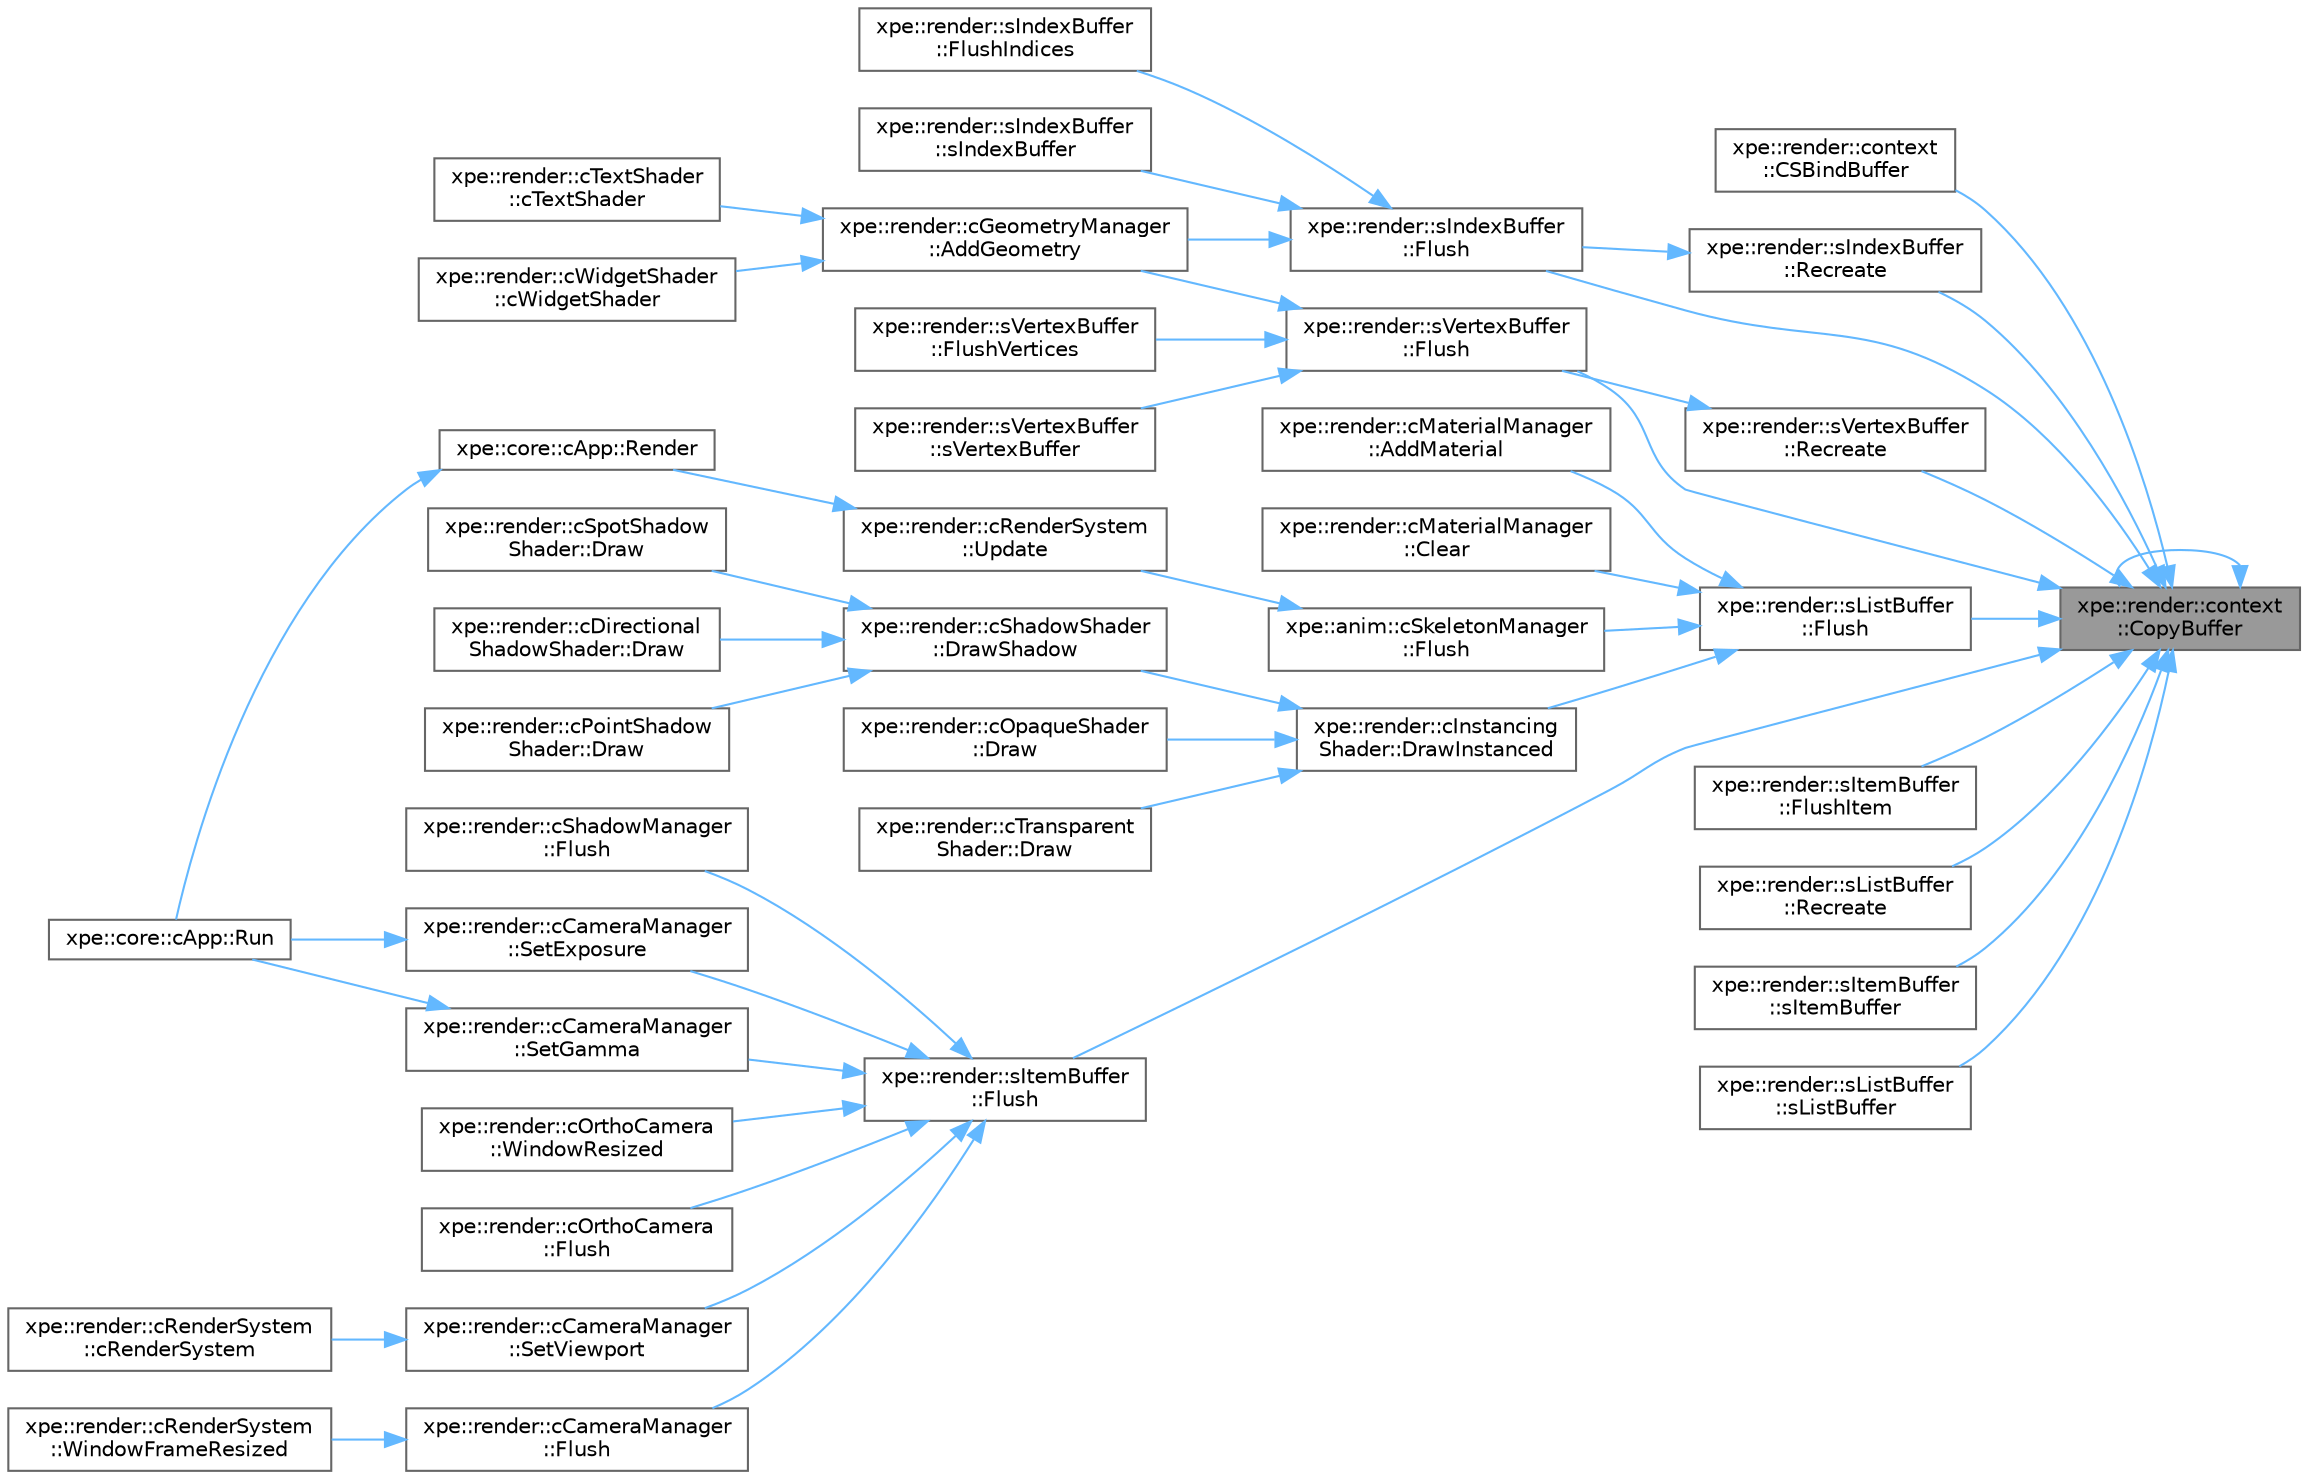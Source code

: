 digraph "xpe::render::context::CopyBuffer"
{
 // LATEX_PDF_SIZE
  bgcolor="transparent";
  edge [fontname=Helvetica,fontsize=10,labelfontname=Helvetica,labelfontsize=10];
  node [fontname=Helvetica,fontsize=10,shape=box,height=0.2,width=0.4];
  rankdir="RL";
  Node1 [id="Node000001",label="xpe::render::context\l::CopyBuffer",height=0.2,width=0.4,color="gray40", fillcolor="grey60", style="filled", fontcolor="black",tooltip=" "];
  Node1 -> Node1 [id="edge139_Node000001_Node000001",dir="back",color="steelblue1",style="solid",tooltip=" "];
  Node1 -> Node2 [id="edge140_Node000001_Node000002",dir="back",color="steelblue1",style="solid",tooltip=" "];
  Node2 [id="Node000002",label="xpe::render::context\l::CSBindBuffer",height=0.2,width=0.4,color="grey40", fillcolor="white", style="filled",URL="$namespacexpe_1_1render_1_1context.html#a82d8f65416b6f460b4f3307bd0a88fe5",tooltip=" "];
  Node1 -> Node3 [id="edge141_Node000001_Node000003",dir="back",color="steelblue1",style="solid",tooltip=" "];
  Node3 [id="Node000003",label="xpe::render::sIndexBuffer\l::Flush",height=0.2,width=0.4,color="grey40", fillcolor="white", style="filled",URL="$structxpe_1_1render_1_1s_index_buffer.html#aaa6c6f473ab50ee10652c85dd2bbfdb0",tooltip=" "];
  Node3 -> Node4 [id="edge142_Node000003_Node000004",dir="back",color="steelblue1",style="solid",tooltip=" "];
  Node4 [id="Node000004",label="xpe::render::cGeometryManager\l::AddGeometry",height=0.2,width=0.4,color="grey40", fillcolor="white", style="filled",URL="$classxpe_1_1render_1_1c_geometry_manager.html#afcab89931d34518de9c76ff962e6a5b9",tooltip=" "];
  Node4 -> Node5 [id="edge143_Node000004_Node000005",dir="back",color="steelblue1",style="solid",tooltip=" "];
  Node5 [id="Node000005",label="xpe::render::cTextShader\l::cTextShader",height=0.2,width=0.4,color="grey40", fillcolor="white", style="filled",URL="$classxpe_1_1render_1_1c_text_shader.html#ad8b58ce40667013c62bc85cb9ae913fa",tooltip=" "];
  Node4 -> Node6 [id="edge144_Node000004_Node000006",dir="back",color="steelblue1",style="solid",tooltip=" "];
  Node6 [id="Node000006",label="xpe::render::cWidgetShader\l::cWidgetShader",height=0.2,width=0.4,color="grey40", fillcolor="white", style="filled",URL="$classxpe_1_1render_1_1c_widget_shader.html#ac6d0a01c7e25a93a16e38d9642dfe0f2",tooltip=" "];
  Node3 -> Node7 [id="edge145_Node000003_Node000007",dir="back",color="steelblue1",style="solid",tooltip=" "];
  Node7 [id="Node000007",label="xpe::render::sIndexBuffer\l::FlushIndices",height=0.2,width=0.4,color="grey40", fillcolor="white", style="filled",URL="$structxpe_1_1render_1_1s_index_buffer.html#acc175b9bdf4157e6ae6846cd2caf7f1b",tooltip=" "];
  Node3 -> Node8 [id="edge146_Node000003_Node000008",dir="back",color="steelblue1",style="solid",tooltip=" "];
  Node8 [id="Node000008",label="xpe::render::sIndexBuffer\l::sIndexBuffer",height=0.2,width=0.4,color="grey40", fillcolor="white", style="filled",URL="$structxpe_1_1render_1_1s_index_buffer.html#ad43fb895491bda4ae6933f87c41a4793",tooltip=" "];
  Node1 -> Node9 [id="edge147_Node000001_Node000009",dir="back",color="steelblue1",style="solid",tooltip=" "];
  Node9 [id="Node000009",label="xpe::render::sVertexBuffer\l::Flush",height=0.2,width=0.4,color="grey40", fillcolor="white", style="filled",URL="$structxpe_1_1render_1_1s_vertex_buffer.html#a896c35b36d1987189db78fbca0a81a19",tooltip=" "];
  Node9 -> Node4 [id="edge148_Node000009_Node000004",dir="back",color="steelblue1",style="solid",tooltip=" "];
  Node9 -> Node10 [id="edge149_Node000009_Node000010",dir="back",color="steelblue1",style="solid",tooltip=" "];
  Node10 [id="Node000010",label="xpe::render::sVertexBuffer\l::FlushVertices",height=0.2,width=0.4,color="grey40", fillcolor="white", style="filled",URL="$structxpe_1_1render_1_1s_vertex_buffer.html#aa4f339fcf483993cf3f770ac2ca58044",tooltip=" "];
  Node9 -> Node11 [id="edge150_Node000009_Node000011",dir="back",color="steelblue1",style="solid",tooltip=" "];
  Node11 [id="Node000011",label="xpe::render::sVertexBuffer\l::sVertexBuffer",height=0.2,width=0.4,color="grey40", fillcolor="white", style="filled",URL="$structxpe_1_1render_1_1s_vertex_buffer.html#aeba0348f9a7328e3b6d9711dd4a6b5b2",tooltip=" "];
  Node1 -> Node12 [id="edge151_Node000001_Node000012",dir="back",color="steelblue1",style="solid",tooltip=" "];
  Node12 [id="Node000012",label="xpe::render::sItemBuffer\l::Flush",height=0.2,width=0.4,color="grey40", fillcolor="white", style="filled",URL="$structxpe_1_1render_1_1s_item_buffer.html#a36748548161b72588ad888d58a2aa163",tooltip=" "];
  Node12 -> Node13 [id="edge152_Node000012_Node000013",dir="back",color="steelblue1",style="solid",tooltip=" "];
  Node13 [id="Node000013",label="xpe::render::cOrthoCamera\l::Flush",height=0.2,width=0.4,color="grey40", fillcolor="white", style="filled",URL="$classxpe_1_1render_1_1c_ortho_camera.html#a03d4d16733c86e076d05d0b548ab05aa",tooltip=" "];
  Node12 -> Node14 [id="edge153_Node000012_Node000014",dir="back",color="steelblue1",style="solid",tooltip=" "];
  Node14 [id="Node000014",label="xpe::render::cCameraManager\l::Flush",height=0.2,width=0.4,color="grey40", fillcolor="white", style="filled",URL="$classxpe_1_1render_1_1c_camera_manager.html#af424d0046e0de26200627a11e1051303",tooltip=" "];
  Node14 -> Node15 [id="edge154_Node000014_Node000015",dir="back",color="steelblue1",style="solid",tooltip=" "];
  Node15 [id="Node000015",label="xpe::render::cRenderSystem\l::WindowFrameResized",height=0.2,width=0.4,color="grey40", fillcolor="white", style="filled",URL="$classxpe_1_1render_1_1c_render_system.html#a7b60a7e2b3cfc9089bfda515a12f7984",tooltip=" "];
  Node12 -> Node16 [id="edge155_Node000012_Node000016",dir="back",color="steelblue1",style="solid",tooltip=" "];
  Node16 [id="Node000016",label="xpe::render::cShadowManager\l::Flush",height=0.2,width=0.4,color="grey40", fillcolor="white", style="filled",URL="$classxpe_1_1render_1_1c_shadow_manager.html#afbb2abf517384579c57f20d6feb29add",tooltip=" "];
  Node12 -> Node17 [id="edge156_Node000012_Node000017",dir="back",color="steelblue1",style="solid",tooltip=" "];
  Node17 [id="Node000017",label="xpe::render::cCameraManager\l::SetExposure",height=0.2,width=0.4,color="grey40", fillcolor="white", style="filled",URL="$classxpe_1_1render_1_1c_camera_manager.html#aba0502682c716b06e9b0b8e69bb18878",tooltip=" "];
  Node17 -> Node18 [id="edge157_Node000017_Node000018",dir="back",color="steelblue1",style="solid",tooltip=" "];
  Node18 [id="Node000018",label="xpe::core::cApp::Run",height=0.2,width=0.4,color="grey40", fillcolor="white", style="filled",URL="$classxpe_1_1core_1_1c_app.html#adf244904fa58277fe265be994ae664fc",tooltip=" "];
  Node12 -> Node19 [id="edge158_Node000012_Node000019",dir="back",color="steelblue1",style="solid",tooltip=" "];
  Node19 [id="Node000019",label="xpe::render::cCameraManager\l::SetGamma",height=0.2,width=0.4,color="grey40", fillcolor="white", style="filled",URL="$classxpe_1_1render_1_1c_camera_manager.html#ac36b65d33a2ff4f2624492b3733fab11",tooltip=" "];
  Node19 -> Node18 [id="edge159_Node000019_Node000018",dir="back",color="steelblue1",style="solid",tooltip=" "];
  Node12 -> Node20 [id="edge160_Node000012_Node000020",dir="back",color="steelblue1",style="solid",tooltip=" "];
  Node20 [id="Node000020",label="xpe::render::cCameraManager\l::SetViewport",height=0.2,width=0.4,color="grey40", fillcolor="white", style="filled",URL="$classxpe_1_1render_1_1c_camera_manager.html#a9c0c4c39c990785bf9a1872668e034d4",tooltip=" "];
  Node20 -> Node21 [id="edge161_Node000020_Node000021",dir="back",color="steelblue1",style="solid",tooltip=" "];
  Node21 [id="Node000021",label="xpe::render::cRenderSystem\l::cRenderSystem",height=0.2,width=0.4,color="grey40", fillcolor="white", style="filled",URL="$classxpe_1_1render_1_1c_render_system.html#abcbdfa25ef1687e44c642a2dd04e4762",tooltip=" "];
  Node12 -> Node22 [id="edge162_Node000012_Node000022",dir="back",color="steelblue1",style="solid",tooltip=" "];
  Node22 [id="Node000022",label="xpe::render::cOrthoCamera\l::WindowResized",height=0.2,width=0.4,color="grey40", fillcolor="white", style="filled",URL="$classxpe_1_1render_1_1c_ortho_camera.html#af4132b8507b0868ae09a75ea93fab69e",tooltip=" "];
  Node1 -> Node23 [id="edge163_Node000001_Node000023",dir="back",color="steelblue1",style="solid",tooltip=" "];
  Node23 [id="Node000023",label="xpe::render::sListBuffer\l::Flush",height=0.2,width=0.4,color="grey40", fillcolor="white", style="filled",URL="$classxpe_1_1render_1_1s_list_buffer.html#ad9de1835e029836261d585eec95bedd5",tooltip=" "];
  Node23 -> Node24 [id="edge164_Node000023_Node000024",dir="back",color="steelblue1",style="solid",tooltip=" "];
  Node24 [id="Node000024",label="xpe::render::cMaterialManager\l::AddMaterial",height=0.2,width=0.4,color="grey40", fillcolor="white", style="filled",URL="$classxpe_1_1render_1_1c_material_manager.html#a6b824ebed9ce5b4d7a2c4a33cefdb3f4",tooltip=" "];
  Node23 -> Node25 [id="edge165_Node000023_Node000025",dir="back",color="steelblue1",style="solid",tooltip=" "];
  Node25 [id="Node000025",label="xpe::render::cMaterialManager\l::Clear",height=0.2,width=0.4,color="grey40", fillcolor="white", style="filled",URL="$classxpe_1_1render_1_1c_material_manager.html#a842944eaf29305b77e95d8b9f18c728b",tooltip=" "];
  Node23 -> Node26 [id="edge166_Node000023_Node000026",dir="back",color="steelblue1",style="solid",tooltip=" "];
  Node26 [id="Node000026",label="xpe::render::cInstancing\lShader::DrawInstanced",height=0.2,width=0.4,color="grey40", fillcolor="white", style="filled",URL="$classxpe_1_1render_1_1c_instancing_shader.html#a8aff797e93842eabe1565da005bad1f9",tooltip=" "];
  Node26 -> Node27 [id="edge167_Node000026_Node000027",dir="back",color="steelblue1",style="solid",tooltip=" "];
  Node27 [id="Node000027",label="xpe::render::cOpaqueShader\l::Draw",height=0.2,width=0.4,color="grey40", fillcolor="white", style="filled",URL="$classxpe_1_1render_1_1c_opaque_shader.html#a7b7b6a8e853bb0188f55d26cc5ce23e4",tooltip=" "];
  Node26 -> Node28 [id="edge168_Node000026_Node000028",dir="back",color="steelblue1",style="solid",tooltip=" "];
  Node28 [id="Node000028",label="xpe::render::cTransparent\lShader::Draw",height=0.2,width=0.4,color="grey40", fillcolor="white", style="filled",URL="$classxpe_1_1render_1_1c_transparent_shader.html#a41136b4dbad82e1306bed55c264f3772",tooltip=" "];
  Node26 -> Node29 [id="edge169_Node000026_Node000029",dir="back",color="steelblue1",style="solid",tooltip=" "];
  Node29 [id="Node000029",label="xpe::render::cShadowShader\l::DrawShadow",height=0.2,width=0.4,color="grey40", fillcolor="white", style="filled",URL="$classxpe_1_1render_1_1c_shadow_shader.html#a96fe11cf22a10fcc79bd896e3237ae59",tooltip=" "];
  Node29 -> Node30 [id="edge170_Node000029_Node000030",dir="back",color="steelblue1",style="solid",tooltip=" "];
  Node30 [id="Node000030",label="xpe::render::cDirectional\lShadowShader::Draw",height=0.2,width=0.4,color="grey40", fillcolor="white", style="filled",URL="$classxpe_1_1render_1_1c_directional_shadow_shader.html#af7c943a5a94f8f5b5d9def4b96b418e8",tooltip=" "];
  Node29 -> Node31 [id="edge171_Node000029_Node000031",dir="back",color="steelblue1",style="solid",tooltip=" "];
  Node31 [id="Node000031",label="xpe::render::cPointShadow\lShader::Draw",height=0.2,width=0.4,color="grey40", fillcolor="white", style="filled",URL="$classxpe_1_1render_1_1c_point_shadow_shader.html#a1113634e6e17cea7bea8395707aa809b",tooltip=" "];
  Node29 -> Node32 [id="edge172_Node000029_Node000032",dir="back",color="steelblue1",style="solid",tooltip=" "];
  Node32 [id="Node000032",label="xpe::render::cSpotShadow\lShader::Draw",height=0.2,width=0.4,color="grey40", fillcolor="white", style="filled",URL="$classxpe_1_1render_1_1c_spot_shadow_shader.html#a110c7db6532938ddfb6a93f0a48b8439",tooltip=" "];
  Node23 -> Node33 [id="edge173_Node000023_Node000033",dir="back",color="steelblue1",style="solid",tooltip=" "];
  Node33 [id="Node000033",label="xpe::anim::cSkeletonManager\l::Flush",height=0.2,width=0.4,color="grey40", fillcolor="white", style="filled",URL="$classxpe_1_1anim_1_1c_skeleton_manager.html#a4abeb14a1cd0427e88c31b8ef6efc480",tooltip=" "];
  Node33 -> Node34 [id="edge174_Node000033_Node000034",dir="back",color="steelblue1",style="solid",tooltip=" "];
  Node34 [id="Node000034",label="xpe::render::cRenderSystem\l::Update",height=0.2,width=0.4,color="grey40", fillcolor="white", style="filled",URL="$classxpe_1_1render_1_1c_render_system.html#adf9ca8fc79ed13660b521ef4cf9f78be",tooltip=" "];
  Node34 -> Node35 [id="edge175_Node000034_Node000035",dir="back",color="steelblue1",style="solid",tooltip=" "];
  Node35 [id="Node000035",label="xpe::core::cApp::Render",height=0.2,width=0.4,color="grey40", fillcolor="white", style="filled",URL="$classxpe_1_1core_1_1c_app.html#a1b8ab19056f84742e5fa02c488cf3f52",tooltip=" "];
  Node35 -> Node18 [id="edge176_Node000035_Node000018",dir="back",color="steelblue1",style="solid",tooltip=" "];
  Node1 -> Node36 [id="edge177_Node000001_Node000036",dir="back",color="steelblue1",style="solid",tooltip=" "];
  Node36 [id="Node000036",label="xpe::render::sItemBuffer\l::FlushItem",height=0.2,width=0.4,color="grey40", fillcolor="white", style="filled",URL="$structxpe_1_1render_1_1s_item_buffer.html#a2ec0e0a22ec010a9eaab044ea4559f5f",tooltip=" "];
  Node1 -> Node37 [id="edge178_Node000001_Node000037",dir="back",color="steelblue1",style="solid",tooltip=" "];
  Node37 [id="Node000037",label="xpe::render::sIndexBuffer\l::Recreate",height=0.2,width=0.4,color="grey40", fillcolor="white", style="filled",URL="$structxpe_1_1render_1_1s_index_buffer.html#a7cc39f24072b907a5b007037b457c3ae",tooltip=" "];
  Node37 -> Node3 [id="edge179_Node000037_Node000003",dir="back",color="steelblue1",style="solid",tooltip=" "];
  Node1 -> Node38 [id="edge180_Node000001_Node000038",dir="back",color="steelblue1",style="solid",tooltip=" "];
  Node38 [id="Node000038",label="xpe::render::sVertexBuffer\l::Recreate",height=0.2,width=0.4,color="grey40", fillcolor="white", style="filled",URL="$structxpe_1_1render_1_1s_vertex_buffer.html#a1e35d4d007d4707711bd3e42c0d8ae4f",tooltip=" "];
  Node38 -> Node9 [id="edge181_Node000038_Node000009",dir="back",color="steelblue1",style="solid",tooltip=" "];
  Node1 -> Node39 [id="edge182_Node000001_Node000039",dir="back",color="steelblue1",style="solid",tooltip=" "];
  Node39 [id="Node000039",label="xpe::render::sListBuffer\l::Recreate",height=0.2,width=0.4,color="grey40", fillcolor="white", style="filled",URL="$classxpe_1_1render_1_1s_list_buffer.html#a8255ba8a59c6efe9728f65b6fe37d486",tooltip=" "];
  Node1 -> Node40 [id="edge183_Node000001_Node000040",dir="back",color="steelblue1",style="solid",tooltip=" "];
  Node40 [id="Node000040",label="xpe::render::sItemBuffer\l::sItemBuffer",height=0.2,width=0.4,color="grey40", fillcolor="white", style="filled",URL="$structxpe_1_1render_1_1s_item_buffer.html#a39db5f0b06af9220020254eafb019243",tooltip=" "];
  Node1 -> Node41 [id="edge184_Node000001_Node000041",dir="back",color="steelblue1",style="solid",tooltip=" "];
  Node41 [id="Node000041",label="xpe::render::sListBuffer\l::sListBuffer",height=0.2,width=0.4,color="grey40", fillcolor="white", style="filled",URL="$classxpe_1_1render_1_1s_list_buffer.html#aefa6236c95b3bfb6bf7faff1b0538d76",tooltip=" "];
}
